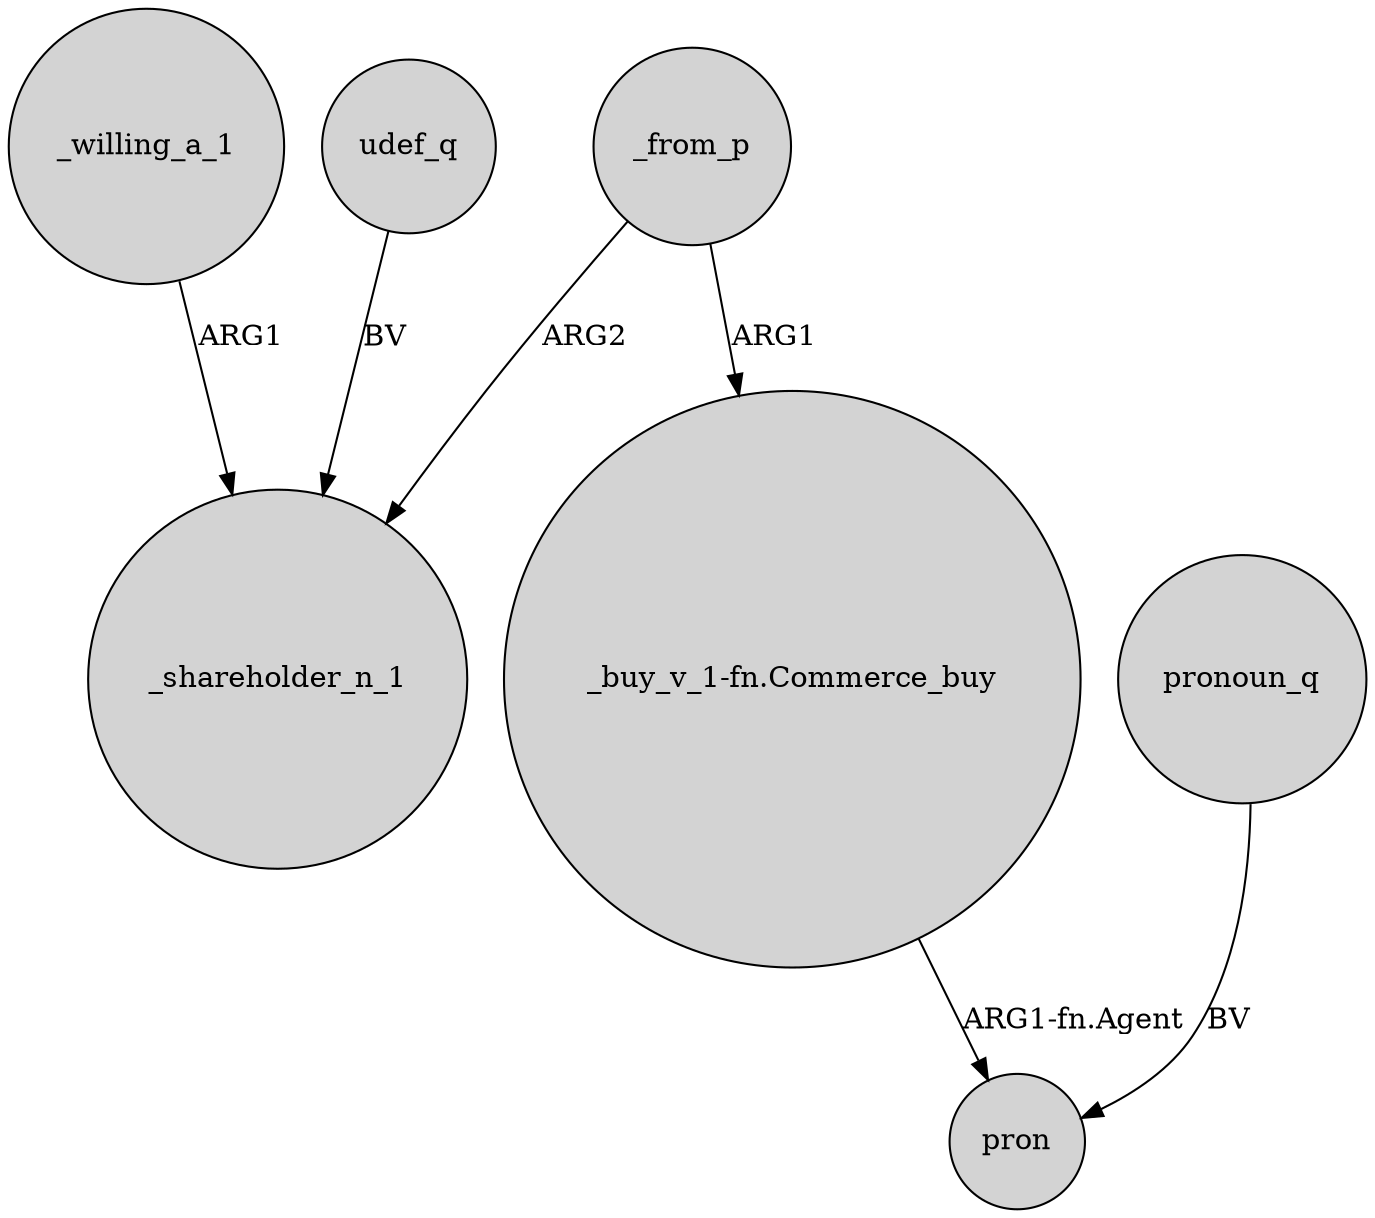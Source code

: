 digraph {
	node [shape=circle style=filled]
	_willing_a_1 -> _shareholder_n_1 [label=ARG1]
	udef_q -> _shareholder_n_1 [label=BV]
	_from_p -> _shareholder_n_1 [label=ARG2]
	"_buy_v_1-fn.Commerce_buy" -> pron [label="ARG1-fn.Agent"]
	_from_p -> "_buy_v_1-fn.Commerce_buy" [label=ARG1]
	pronoun_q -> pron [label=BV]
}
